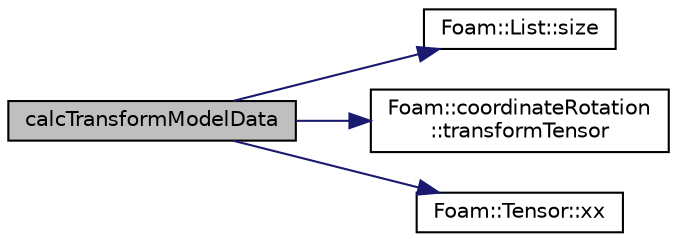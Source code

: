 digraph "calcTransformModelData"
{
  bgcolor="transparent";
  edge [fontname="Helvetica",fontsize="10",labelfontname="Helvetica",labelfontsize="10"];
  node [fontname="Helvetica",fontsize="10",shape=record];
  rankdir="LR";
  Node1 [label="calcTransformModelData",height=0.2,width=0.4,color="black", fillcolor="grey75", style="filled", fontcolor="black"];
  Node1 -> Node2 [color="midnightblue",fontsize="10",style="solid",fontname="Helvetica"];
  Node2 [label="Foam::List::size",height=0.2,width=0.4,color="black",URL="$a01364.html#a8a5f6fa29bd4b500caf186f60245b384",tooltip="Override size to be inconsistent with allocated storage. "];
  Node1 -> Node3 [color="midnightblue",fontsize="10",style="solid",fontname="Helvetica"];
  Node3 [label="Foam::coordinateRotation\l::transformTensor",height=0.2,width=0.4,color="black",URL="$a00404.html#aae0073e979a6dd73d7415675854fa9e4",tooltip="Transform tensor field using transformation tensorField. "];
  Node1 -> Node4 [color="midnightblue",fontsize="10",style="solid",fontname="Helvetica"];
  Node4 [label="Foam::Tensor::xx",height=0.2,width=0.4,color="black",URL="$a02561.html#adefeff2f0e457c0e62a5e9d1292e3569"];
}
